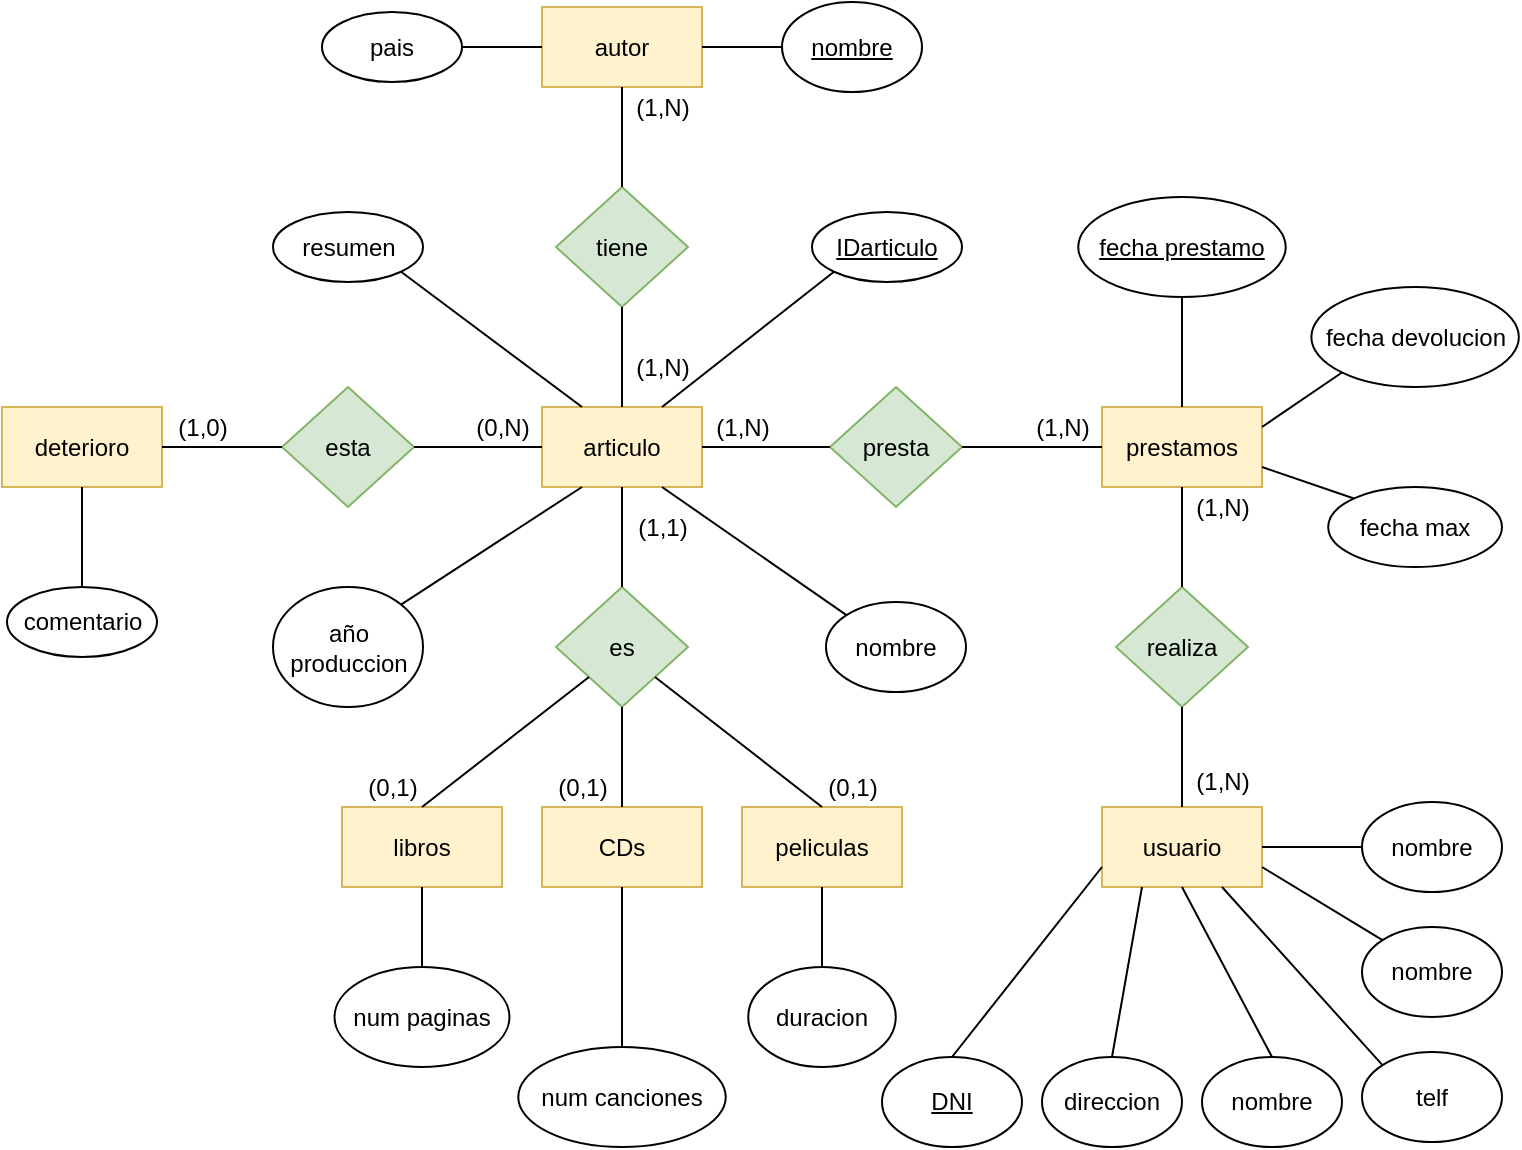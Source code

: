 <mxfile version="16.5.2" type="device"><diagram id="_MAlA2RmnO2orQ_3GlnM" name="Page-1"><mxGraphModel dx="1422" dy="762" grid="1" gridSize="10" guides="1" tooltips="1" connect="1" arrows="1" fold="1" page="1" pageScale="1" pageWidth="827" pageHeight="1169" math="0" shadow="0"><root><mxCell id="0"/><mxCell id="1" parent="0"/><mxCell id="9YCqcMfB-xSfRms97_gX-1" value="deterioro" style="rounded=0;whiteSpace=wrap;html=1;fillColor=#fff2cc;strokeColor=#d6b656;" vertex="1" parent="1"><mxGeometry x="34" y="242.5" width="80" height="40" as="geometry"/></mxCell><mxCell id="9YCqcMfB-xSfRms97_gX-2" value="articulo" style="rounded=0;whiteSpace=wrap;html=1;fillColor=#fff2cc;strokeColor=#d6b656;" vertex="1" parent="1"><mxGeometry x="304" y="242.5" width="80" height="40" as="geometry"/></mxCell><mxCell id="9YCqcMfB-xSfRms97_gX-3" value="autor" style="rounded=0;whiteSpace=wrap;html=1;fillColor=#fff2cc;strokeColor=#d6b656;" vertex="1" parent="1"><mxGeometry x="304" y="42.5" width="80" height="40" as="geometry"/></mxCell><mxCell id="9YCqcMfB-xSfRms97_gX-4" value="prestamos&lt;span style=&quot;color: rgba(0 , 0 , 0 , 0) ; font-family: monospace ; font-size: 0px&quot;&gt;%3CmxGraphModel%3E%3Croot%3E%3CmxCell%20id%3D%220%22%2F%3E%3CmxCell%20id%3D%221%22%20parent%3D%220%22%2F%3E%3CmxCell%20id%3D%222%22%20value%3D%22autor%22%20style%3D%22rounded%3D0%3BwhiteSpace%3Dwrap%3Bhtml%3D1%3B%22%20vertex%3D%221%22%20parent%3D%221%22%3E%3CmxGeometry%20x%3D%22320%22%20y%3D%2240%22%20width%3D%2280%22%20height%3D%2240%22%20as%3D%22geometry%22%2F%3E%3C%2FmxCell%3E%3C%2Froot%3E%3C%2FmxGraphModel%3E&lt;/span&gt;" style="rounded=0;whiteSpace=wrap;html=1;fillColor=#fff2cc;strokeColor=#d6b656;" vertex="1" parent="1"><mxGeometry x="584" y="242.5" width="80" height="40" as="geometry"/></mxCell><mxCell id="9YCqcMfB-xSfRms97_gX-5" value="libros" style="rounded=0;whiteSpace=wrap;html=1;fillColor=#fff2cc;strokeColor=#d6b656;" vertex="1" parent="1"><mxGeometry x="204" y="442.5" width="80" height="40" as="geometry"/></mxCell><mxCell id="9YCqcMfB-xSfRms97_gX-6" value="CDs" style="rounded=0;whiteSpace=wrap;html=1;fillColor=#fff2cc;strokeColor=#d6b656;" vertex="1" parent="1"><mxGeometry x="304" y="442.5" width="80" height="40" as="geometry"/></mxCell><mxCell id="9YCqcMfB-xSfRms97_gX-7" value="peliculas" style="rounded=0;whiteSpace=wrap;html=1;fillColor=#fff2cc;strokeColor=#d6b656;" vertex="1" parent="1"><mxGeometry x="404" y="442.5" width="80" height="40" as="geometry"/></mxCell><mxCell id="9YCqcMfB-xSfRms97_gX-8" value="usuario" style="rounded=0;whiteSpace=wrap;html=1;fillColor=#fff2cc;strokeColor=#d6b656;" vertex="1" parent="1"><mxGeometry x="584" y="442.5" width="80" height="40" as="geometry"/></mxCell><mxCell id="9YCqcMfB-xSfRms97_gX-9" value="esta" style="rhombus;whiteSpace=wrap;html=1;fillColor=#d5e8d4;strokeColor=#82b366;" vertex="1" parent="1"><mxGeometry x="174" y="232.5" width="66" height="60" as="geometry"/></mxCell><mxCell id="9YCqcMfB-xSfRms97_gX-10" value="pais" style="ellipse;whiteSpace=wrap;html=1;" vertex="1" parent="1"><mxGeometry x="194" y="45" width="70" height="35" as="geometry"/></mxCell><mxCell id="9YCqcMfB-xSfRms97_gX-11" value="&lt;u&gt;nombre&lt;/u&gt;" style="ellipse;whiteSpace=wrap;html=1;" vertex="1" parent="1"><mxGeometry x="424" y="40" width="70" height="45" as="geometry"/></mxCell><mxCell id="9YCqcMfB-xSfRms97_gX-12" value="tiene" style="rhombus;whiteSpace=wrap;html=1;fillColor=#d5e8d4;strokeColor=#82b366;" vertex="1" parent="1"><mxGeometry x="311" y="132.5" width="66" height="60" as="geometry"/></mxCell><mxCell id="9YCqcMfB-xSfRms97_gX-13" value="comentario" style="ellipse;whiteSpace=wrap;html=1;" vertex="1" parent="1"><mxGeometry x="36.5" y="332.5" width="75" height="35" as="geometry"/></mxCell><mxCell id="9YCqcMfB-xSfRms97_gX-14" value="resumen" style="ellipse;whiteSpace=wrap;html=1;" vertex="1" parent="1"><mxGeometry x="169.5" y="145" width="75" height="35" as="geometry"/></mxCell><mxCell id="9YCqcMfB-xSfRms97_gX-15" value="&lt;u&gt;IDarticulo&lt;/u&gt;" style="ellipse;whiteSpace=wrap;html=1;" vertex="1" parent="1"><mxGeometry x="439" y="145" width="75" height="35" as="geometry"/></mxCell><mxCell id="9YCqcMfB-xSfRms97_gX-16" value="es" style="rhombus;whiteSpace=wrap;html=1;fillColor=#d5e8d4;strokeColor=#82b366;" vertex="1" parent="1"><mxGeometry x="311" y="332.5" width="66" height="60" as="geometry"/></mxCell><mxCell id="9YCqcMfB-xSfRms97_gX-17" value="presta" style="rhombus;whiteSpace=wrap;html=1;fillColor=#d5e8d4;strokeColor=#82b366;" vertex="1" parent="1"><mxGeometry x="448" y="232.5" width="66" height="60" as="geometry"/></mxCell><mxCell id="9YCqcMfB-xSfRms97_gX-18" value="realiza" style="rhombus;whiteSpace=wrap;html=1;fillColor=#d5e8d4;strokeColor=#82b366;" vertex="1" parent="1"><mxGeometry x="591" y="332.5" width="66" height="60" as="geometry"/></mxCell><mxCell id="9YCqcMfB-xSfRms97_gX-19" value="" style="endArrow=none;html=1;rounded=0;entryX=0;entryY=0.5;entryDx=0;entryDy=0;exitX=1;exitY=0.5;exitDx=0;exitDy=0;" edge="1" parent="1" source="9YCqcMfB-xSfRms97_gX-1" target="9YCqcMfB-xSfRms97_gX-9"><mxGeometry width="50" height="50" relative="1" as="geometry"><mxPoint x="374" y="422.5" as="sourcePoint"/><mxPoint x="424" y="372.5" as="targetPoint"/></mxGeometry></mxCell><mxCell id="9YCqcMfB-xSfRms97_gX-20" value="" style="endArrow=none;html=1;rounded=0;entryX=0.5;entryY=0;entryDx=0;entryDy=0;exitX=0.5;exitY=1;exitDx=0;exitDy=0;" edge="1" parent="1" source="9YCqcMfB-xSfRms97_gX-1" target="9YCqcMfB-xSfRms97_gX-13"><mxGeometry width="50" height="50" relative="1" as="geometry"><mxPoint x="124" y="272.5" as="sourcePoint"/><mxPoint x="184" y="272.5" as="targetPoint"/></mxGeometry></mxCell><mxCell id="9YCqcMfB-xSfRms97_gX-21" value="" style="endArrow=none;html=1;rounded=0;entryX=1;entryY=0.5;entryDx=0;entryDy=0;exitX=0;exitY=0.5;exitDx=0;exitDy=0;" edge="1" parent="1" source="9YCqcMfB-xSfRms97_gX-2" target="9YCqcMfB-xSfRms97_gX-9"><mxGeometry width="50" height="50" relative="1" as="geometry"><mxPoint x="134" y="282.5" as="sourcePoint"/><mxPoint x="194" y="282.5" as="targetPoint"/></mxGeometry></mxCell><mxCell id="9YCqcMfB-xSfRms97_gX-22" value="" style="endArrow=none;html=1;rounded=0;entryX=0.5;entryY=0;entryDx=0;entryDy=0;exitX=0.5;exitY=1;exitDx=0;exitDy=0;" edge="1" parent="1" source="9YCqcMfB-xSfRms97_gX-12" target="9YCqcMfB-xSfRms97_gX-2"><mxGeometry width="50" height="50" relative="1" as="geometry"><mxPoint x="144" y="292.5" as="sourcePoint"/><mxPoint x="204" y="292.5" as="targetPoint"/></mxGeometry></mxCell><mxCell id="9YCqcMfB-xSfRms97_gX-23" value="" style="endArrow=none;html=1;rounded=0;entryX=0.25;entryY=0;entryDx=0;entryDy=0;exitX=1;exitY=1;exitDx=0;exitDy=0;" edge="1" parent="1" source="9YCqcMfB-xSfRms97_gX-14" target="9YCqcMfB-xSfRms97_gX-2"><mxGeometry width="50" height="50" relative="1" as="geometry"><mxPoint x="154" y="302.5" as="sourcePoint"/><mxPoint x="214" y="302.5" as="targetPoint"/></mxGeometry></mxCell><mxCell id="9YCqcMfB-xSfRms97_gX-24" value="" style="endArrow=none;html=1;rounded=0;entryX=0;entryY=1;entryDx=0;entryDy=0;exitX=0.75;exitY=0;exitDx=0;exitDy=0;" edge="1" parent="1" source="9YCqcMfB-xSfRms97_gX-2" target="9YCqcMfB-xSfRms97_gX-15"><mxGeometry width="50" height="50" relative="1" as="geometry"><mxPoint x="164" y="312.5" as="sourcePoint"/><mxPoint x="224" y="312.5" as="targetPoint"/></mxGeometry></mxCell><mxCell id="9YCqcMfB-xSfRms97_gX-25" value="" style="endArrow=none;html=1;rounded=0;entryX=0.5;entryY=1;entryDx=0;entryDy=0;exitX=0.5;exitY=0;exitDx=0;exitDy=0;" edge="1" parent="1" source="9YCqcMfB-xSfRms97_gX-12" target="9YCqcMfB-xSfRms97_gX-3"><mxGeometry width="50" height="50" relative="1" as="geometry"><mxPoint x="174" y="322.5" as="sourcePoint"/><mxPoint x="234" y="322.5" as="targetPoint"/></mxGeometry></mxCell><mxCell id="9YCqcMfB-xSfRms97_gX-26" value="" style="endArrow=none;html=1;rounded=0;entryX=1;entryY=0.5;entryDx=0;entryDy=0;exitX=0;exitY=0.5;exitDx=0;exitDy=0;" edge="1" parent="1" source="9YCqcMfB-xSfRms97_gX-3" target="9YCqcMfB-xSfRms97_gX-10"><mxGeometry width="50" height="50" relative="1" as="geometry"><mxPoint x="184" y="332.5" as="sourcePoint"/><mxPoint x="244" y="332.5" as="targetPoint"/></mxGeometry></mxCell><mxCell id="9YCqcMfB-xSfRms97_gX-27" value="" style="endArrow=none;html=1;rounded=0;entryX=0;entryY=0.5;entryDx=0;entryDy=0;exitX=1;exitY=0.5;exitDx=0;exitDy=0;" edge="1" parent="1" source="9YCqcMfB-xSfRms97_gX-3" target="9YCqcMfB-xSfRms97_gX-11"><mxGeometry width="50" height="50" relative="1" as="geometry"><mxPoint x="194" y="342.5" as="sourcePoint"/><mxPoint x="254" y="342.5" as="targetPoint"/></mxGeometry></mxCell><mxCell id="9YCqcMfB-xSfRms97_gX-28" value="" style="endArrow=none;html=1;rounded=0;entryX=0;entryY=0.5;entryDx=0;entryDy=0;exitX=1;exitY=0.5;exitDx=0;exitDy=0;" edge="1" parent="1" source="9YCqcMfB-xSfRms97_gX-2" target="9YCqcMfB-xSfRms97_gX-17"><mxGeometry width="50" height="50" relative="1" as="geometry"><mxPoint x="204" y="352.5" as="sourcePoint"/><mxPoint x="264" y="352.5" as="targetPoint"/></mxGeometry></mxCell><mxCell id="9YCqcMfB-xSfRms97_gX-29" value="" style="endArrow=none;html=1;rounded=0;entryX=0;entryY=0.5;entryDx=0;entryDy=0;exitX=1;exitY=0.5;exitDx=0;exitDy=0;" edge="1" parent="1" source="9YCqcMfB-xSfRms97_gX-17" target="9YCqcMfB-xSfRms97_gX-4"><mxGeometry width="50" height="50" relative="1" as="geometry"><mxPoint x="214" y="362.5" as="sourcePoint"/><mxPoint x="274" y="362.5" as="targetPoint"/></mxGeometry></mxCell><mxCell id="9YCqcMfB-xSfRms97_gX-30" value="" style="endArrow=none;html=1;rounded=0;entryX=0.5;entryY=1;entryDx=0;entryDy=0;" edge="1" parent="1" source="9YCqcMfB-xSfRms97_gX-16" target="9YCqcMfB-xSfRms97_gX-2"><mxGeometry width="50" height="50" relative="1" as="geometry"><mxPoint x="224" y="372.5" as="sourcePoint"/><mxPoint x="284" y="372.5" as="targetPoint"/></mxGeometry></mxCell><mxCell id="9YCqcMfB-xSfRms97_gX-31" value="" style="endArrow=none;html=1;rounded=0;entryX=0;entryY=1;entryDx=0;entryDy=0;exitX=0.5;exitY=0;exitDx=0;exitDy=0;" edge="1" parent="1" source="9YCqcMfB-xSfRms97_gX-5" target="9YCqcMfB-xSfRms97_gX-16"><mxGeometry width="50" height="50" relative="1" as="geometry"><mxPoint x="234" y="382.5" as="sourcePoint"/><mxPoint x="294" y="382.5" as="targetPoint"/></mxGeometry></mxCell><mxCell id="9YCqcMfB-xSfRms97_gX-32" value="" style="endArrow=none;html=1;rounded=0;entryX=0.5;entryY=1;entryDx=0;entryDy=0;exitX=0.5;exitY=0;exitDx=0;exitDy=0;" edge="1" parent="1" source="9YCqcMfB-xSfRms97_gX-6" target="9YCqcMfB-xSfRms97_gX-16"><mxGeometry width="50" height="50" relative="1" as="geometry"><mxPoint x="244" y="392.5" as="sourcePoint"/><mxPoint x="304" y="392.5" as="targetPoint"/></mxGeometry></mxCell><mxCell id="9YCqcMfB-xSfRms97_gX-33" value="" style="endArrow=none;html=1;rounded=0;entryX=1;entryY=1;entryDx=0;entryDy=0;exitX=0.5;exitY=0;exitDx=0;exitDy=0;" edge="1" parent="1" source="9YCqcMfB-xSfRms97_gX-7" target="9YCqcMfB-xSfRms97_gX-16"><mxGeometry width="50" height="50" relative="1" as="geometry"><mxPoint x="254" y="402.5" as="sourcePoint"/><mxPoint x="314" y="402.5" as="targetPoint"/></mxGeometry></mxCell><mxCell id="9YCqcMfB-xSfRms97_gX-34" value="año produccion" style="ellipse;whiteSpace=wrap;html=1;" vertex="1" parent="1"><mxGeometry x="169.5" y="332.5" width="75" height="60" as="geometry"/></mxCell><mxCell id="9YCqcMfB-xSfRms97_gX-35" value="nombre" style="ellipse;whiteSpace=wrap;html=1;" vertex="1" parent="1"><mxGeometry x="446" y="340" width="70" height="45" as="geometry"/></mxCell><mxCell id="9YCqcMfB-xSfRms97_gX-36" value="" style="endArrow=none;html=1;rounded=0;exitX=1;exitY=0;exitDx=0;exitDy=0;entryX=0.25;entryY=1;entryDx=0;entryDy=0;" edge="1" parent="1" source="9YCqcMfB-xSfRms97_gX-34" target="9YCqcMfB-xSfRms97_gX-2"><mxGeometry width="50" height="50" relative="1" as="geometry"><mxPoint x="218.22" y="350.22" as="sourcePoint"/><mxPoint x="314" y="312.5" as="targetPoint"/></mxGeometry></mxCell><mxCell id="9YCqcMfB-xSfRms97_gX-37" value="" style="endArrow=none;html=1;rounded=0;entryX=0;entryY=0;entryDx=0;entryDy=0;exitX=0.75;exitY=1;exitDx=0;exitDy=0;" edge="1" parent="1" source="9YCqcMfB-xSfRms97_gX-2" target="9YCqcMfB-xSfRms97_gX-35"><mxGeometry width="50" height="50" relative="1" as="geometry"><mxPoint x="384" y="262.5" as="sourcePoint"/><mxPoint x="469.778" y="194.778" as="targetPoint"/></mxGeometry></mxCell><mxCell id="9YCqcMfB-xSfRms97_gX-38" value="num paginas" style="ellipse;whiteSpace=wrap;html=1;" vertex="1" parent="1"><mxGeometry x="200.25" y="522.5" width="87.5" height="50" as="geometry"/></mxCell><mxCell id="9YCqcMfB-xSfRms97_gX-40" value="num canciones" style="ellipse;whiteSpace=wrap;html=1;" vertex="1" parent="1"><mxGeometry x="292.13" y="562.5" width="103.75" height="50" as="geometry"/></mxCell><mxCell id="9YCqcMfB-xSfRms97_gX-41" value="duracion" style="ellipse;whiteSpace=wrap;html=1;" vertex="1" parent="1"><mxGeometry x="407.13" y="522.5" width="73.75" height="50" as="geometry"/></mxCell><mxCell id="9YCqcMfB-xSfRms97_gX-42" value="" style="endArrow=none;html=1;rounded=0;entryX=0.5;entryY=1;entryDx=0;entryDy=0;exitX=0.5;exitY=0;exitDx=0;exitDy=0;" edge="1" parent="1" source="9YCqcMfB-xSfRms97_gX-38" target="9YCqcMfB-xSfRms97_gX-5"><mxGeometry width="50" height="50" relative="1" as="geometry"><mxPoint x="354" y="452.5" as="sourcePoint"/><mxPoint x="354" y="402.5" as="targetPoint"/></mxGeometry></mxCell><mxCell id="9YCqcMfB-xSfRms97_gX-43" value="" style="endArrow=none;html=1;rounded=0;entryX=0.5;entryY=1;entryDx=0;entryDy=0;exitX=0.5;exitY=0;exitDx=0;exitDy=0;" edge="1" parent="1" source="9YCqcMfB-xSfRms97_gX-40" target="9YCqcMfB-xSfRms97_gX-6"><mxGeometry width="50" height="50" relative="1" as="geometry"><mxPoint x="364" y="462.5" as="sourcePoint"/><mxPoint x="364" y="412.5" as="targetPoint"/></mxGeometry></mxCell><mxCell id="9YCqcMfB-xSfRms97_gX-44" value="" style="endArrow=none;html=1;rounded=0;entryX=0.5;entryY=1;entryDx=0;entryDy=0;exitX=0.5;exitY=0;exitDx=0;exitDy=0;" edge="1" parent="1" source="9YCqcMfB-xSfRms97_gX-41" target="9YCqcMfB-xSfRms97_gX-7"><mxGeometry width="50" height="50" relative="1" as="geometry"><mxPoint x="374" y="472.5" as="sourcePoint"/><mxPoint x="374" y="422.5" as="targetPoint"/></mxGeometry></mxCell><mxCell id="9YCqcMfB-xSfRms97_gX-45" value="" style="endArrow=none;html=1;rounded=0;entryX=0.5;entryY=1;entryDx=0;entryDy=0;exitX=0.5;exitY=0;exitDx=0;exitDy=0;" edge="1" parent="1" source="9YCqcMfB-xSfRms97_gX-8" target="9YCqcMfB-xSfRms97_gX-18"><mxGeometry width="50" height="50" relative="1" as="geometry"><mxPoint x="384" y="482.5" as="sourcePoint"/><mxPoint x="384" y="432.5" as="targetPoint"/></mxGeometry></mxCell><mxCell id="9YCqcMfB-xSfRms97_gX-46" value="direccion" style="ellipse;whiteSpace=wrap;html=1;" vertex="1" parent="1"><mxGeometry x="554" y="567.5" width="70" height="45" as="geometry"/></mxCell><mxCell id="9YCqcMfB-xSfRms97_gX-47" value="&lt;u&gt;DNI&lt;/u&gt;" style="ellipse;whiteSpace=wrap;html=1;" vertex="1" parent="1"><mxGeometry x="474" y="567.5" width="70" height="45" as="geometry"/></mxCell><mxCell id="9YCqcMfB-xSfRms97_gX-48" value="nombre" style="ellipse;whiteSpace=wrap;html=1;" vertex="1" parent="1"><mxGeometry x="634" y="567.5" width="70" height="45" as="geometry"/></mxCell><mxCell id="9YCqcMfB-xSfRms97_gX-49" value="nombre" style="ellipse;whiteSpace=wrap;html=1;" vertex="1" parent="1"><mxGeometry x="714" y="440" width="70" height="45" as="geometry"/></mxCell><mxCell id="9YCqcMfB-xSfRms97_gX-50" value="telf" style="ellipse;whiteSpace=wrap;html=1;" vertex="1" parent="1"><mxGeometry x="714" y="565" width="70" height="45" as="geometry"/></mxCell><mxCell id="9YCqcMfB-xSfRms97_gX-51" value="nombre" style="ellipse;whiteSpace=wrap;html=1;" vertex="1" parent="1"><mxGeometry x="714" y="502.5" width="70" height="45" as="geometry"/></mxCell><mxCell id="9YCqcMfB-xSfRms97_gX-52" value="" style="endArrow=none;html=1;rounded=0;entryX=0.5;entryY=0;entryDx=0;entryDy=0;exitX=0;exitY=0.75;exitDx=0;exitDy=0;" edge="1" parent="1" source="9YCqcMfB-xSfRms97_gX-8" target="9YCqcMfB-xSfRms97_gX-47"><mxGeometry width="50" height="50" relative="1" as="geometry"><mxPoint x="524" y="272.5" as="sourcePoint"/><mxPoint x="594" y="272.5" as="targetPoint"/></mxGeometry></mxCell><mxCell id="9YCqcMfB-xSfRms97_gX-53" value="" style="endArrow=none;html=1;rounded=0;entryX=0.25;entryY=1;entryDx=0;entryDy=0;exitX=0.5;exitY=0;exitDx=0;exitDy=0;" edge="1" parent="1" source="9YCqcMfB-xSfRms97_gX-46" target="9YCqcMfB-xSfRms97_gX-8"><mxGeometry width="50" height="50" relative="1" as="geometry"><mxPoint x="534" y="282.5" as="sourcePoint"/><mxPoint x="604" y="282.5" as="targetPoint"/></mxGeometry></mxCell><mxCell id="9YCqcMfB-xSfRms97_gX-54" value="" style="endArrow=none;html=1;rounded=0;entryX=0.5;entryY=1;entryDx=0;entryDy=0;exitX=0.5;exitY=0;exitDx=0;exitDy=0;" edge="1" parent="1" source="9YCqcMfB-xSfRms97_gX-48" target="9YCqcMfB-xSfRms97_gX-8"><mxGeometry width="50" height="50" relative="1" as="geometry"><mxPoint x="544" y="292.5" as="sourcePoint"/><mxPoint x="614" y="292.5" as="targetPoint"/></mxGeometry></mxCell><mxCell id="9YCqcMfB-xSfRms97_gX-55" value="" style="endArrow=none;html=1;rounded=0;entryX=0.75;entryY=1;entryDx=0;entryDy=0;exitX=0;exitY=0;exitDx=0;exitDy=0;" edge="1" parent="1" source="9YCqcMfB-xSfRms97_gX-50" target="9YCqcMfB-xSfRms97_gX-8"><mxGeometry width="50" height="50" relative="1" as="geometry"><mxPoint x="554" y="302.5" as="sourcePoint"/><mxPoint x="624" y="302.5" as="targetPoint"/></mxGeometry></mxCell><mxCell id="9YCqcMfB-xSfRms97_gX-56" value="" style="endArrow=none;html=1;rounded=0;entryX=0;entryY=0;entryDx=0;entryDy=0;exitX=1;exitY=0.75;exitDx=0;exitDy=0;" edge="1" parent="1" source="9YCqcMfB-xSfRms97_gX-8" target="9YCqcMfB-xSfRms97_gX-51"><mxGeometry width="50" height="50" relative="1" as="geometry"><mxPoint x="564" y="312.5" as="sourcePoint"/><mxPoint x="634" y="312.5" as="targetPoint"/></mxGeometry></mxCell><mxCell id="9YCqcMfB-xSfRms97_gX-57" value="" style="endArrow=none;html=1;rounded=0;entryX=0;entryY=0.5;entryDx=0;entryDy=0;exitX=1;exitY=0.5;exitDx=0;exitDy=0;" edge="1" parent="1" source="9YCqcMfB-xSfRms97_gX-8" target="9YCqcMfB-xSfRms97_gX-49"><mxGeometry width="50" height="50" relative="1" as="geometry"><mxPoint x="574" y="322.5" as="sourcePoint"/><mxPoint x="644" y="322.5" as="targetPoint"/></mxGeometry></mxCell><mxCell id="9YCqcMfB-xSfRms97_gX-58" value="&lt;u&gt;fecha prestamo&lt;/u&gt;" style="ellipse;whiteSpace=wrap;html=1;" vertex="1" parent="1"><mxGeometry x="572.12" y="137.5" width="103.75" height="50" as="geometry"/></mxCell><mxCell id="9YCqcMfB-xSfRms97_gX-59" value="fecha devolucion" style="ellipse;whiteSpace=wrap;html=1;" vertex="1" parent="1"><mxGeometry x="688.68" y="182.5" width="103.75" height="50" as="geometry"/></mxCell><mxCell id="9YCqcMfB-xSfRms97_gX-60" value="fecha max" style="ellipse;whiteSpace=wrap;html=1;" vertex="1" parent="1"><mxGeometry x="697.11" y="282.5" width="86.88" height="40" as="geometry"/></mxCell><mxCell id="9YCqcMfB-xSfRms97_gX-61" value="" style="endArrow=none;html=1;rounded=0;entryX=0.5;entryY=1;entryDx=0;entryDy=0;exitX=0.5;exitY=0;exitDx=0;exitDy=0;" edge="1" parent="1" source="9YCqcMfB-xSfRms97_gX-4" target="9YCqcMfB-xSfRms97_gX-58"><mxGeometry width="50" height="50" relative="1" as="geometry"><mxPoint x="674" y="472.5" as="sourcePoint"/><mxPoint x="724" y="472.5" as="targetPoint"/></mxGeometry></mxCell><mxCell id="9YCqcMfB-xSfRms97_gX-62" value="" style="endArrow=none;html=1;rounded=0;entryX=0;entryY=1;entryDx=0;entryDy=0;exitX=1;exitY=0.25;exitDx=0;exitDy=0;" edge="1" parent="1" source="9YCqcMfB-xSfRms97_gX-4" target="9YCqcMfB-xSfRms97_gX-59"><mxGeometry width="50" height="50" relative="1" as="geometry"><mxPoint x="634" y="252.5" as="sourcePoint"/><mxPoint x="633.995" y="197.5" as="targetPoint"/></mxGeometry></mxCell><mxCell id="9YCqcMfB-xSfRms97_gX-63" value="" style="endArrow=none;html=1;rounded=0;entryX=0;entryY=0;entryDx=0;entryDy=0;exitX=1;exitY=0.75;exitDx=0;exitDy=0;" edge="1" parent="1" source="9YCqcMfB-xSfRms97_gX-4" target="9YCqcMfB-xSfRms97_gX-60"><mxGeometry width="50" height="50" relative="1" as="geometry"><mxPoint x="644" y="262.5" as="sourcePoint"/><mxPoint x="643.995" y="207.5" as="targetPoint"/></mxGeometry></mxCell><mxCell id="9YCqcMfB-xSfRms97_gX-64" value="(1,0)" style="text;html=1;align=center;verticalAlign=middle;resizable=0;points=[];autosize=1;strokeColor=none;fillColor=none;" vertex="1" parent="1"><mxGeometry x="114" y="242.5" width="40" height="20" as="geometry"/></mxCell><mxCell id="9YCqcMfB-xSfRms97_gX-66" value="(0,N)" style="text;html=1;align=center;verticalAlign=middle;resizable=0;points=[];autosize=1;strokeColor=none;fillColor=none;" vertex="1" parent="1"><mxGeometry x="264" y="242.5" width="40" height="20" as="geometry"/></mxCell><mxCell id="9YCqcMfB-xSfRms97_gX-67" value="(1,N)" style="text;html=1;align=center;verticalAlign=middle;resizable=0;points=[];autosize=1;strokeColor=none;fillColor=none;" vertex="1" parent="1"><mxGeometry x="344" y="82.5" width="40" height="20" as="geometry"/></mxCell><mxCell id="9YCqcMfB-xSfRms97_gX-68" value="(1,N)" style="text;html=1;align=center;verticalAlign=middle;resizable=0;points=[];autosize=1;strokeColor=none;fillColor=none;" vertex="1" parent="1"><mxGeometry x="344" y="212.5" width="40" height="20" as="geometry"/></mxCell><mxCell id="9YCqcMfB-xSfRms97_gX-69" value="(1,N)" style="text;html=1;align=center;verticalAlign=middle;resizable=0;points=[];autosize=1;strokeColor=none;fillColor=none;" vertex="1" parent="1"><mxGeometry x="384" y="242.5" width="40" height="20" as="geometry"/></mxCell><mxCell id="9YCqcMfB-xSfRms97_gX-70" value="(1,1)" style="text;html=1;align=center;verticalAlign=middle;resizable=0;points=[];autosize=1;strokeColor=none;fillColor=none;" vertex="1" parent="1"><mxGeometry x="344" y="292.5" width="40" height="20" as="geometry"/></mxCell><mxCell id="9YCqcMfB-xSfRms97_gX-71" value="(0,1)" style="text;html=1;align=center;verticalAlign=middle;resizable=0;points=[];autosize=1;strokeColor=none;fillColor=none;" vertex="1" parent="1"><mxGeometry x="209" y="422.5" width="40" height="20" as="geometry"/></mxCell><mxCell id="9YCqcMfB-xSfRms97_gX-72" value="(0,1)" style="text;html=1;align=center;verticalAlign=middle;resizable=0;points=[];autosize=1;strokeColor=none;fillColor=none;" vertex="1" parent="1"><mxGeometry x="304" y="422.5" width="40" height="20" as="geometry"/></mxCell><mxCell id="9YCqcMfB-xSfRms97_gX-73" value="(0,1)" style="text;html=1;align=center;verticalAlign=middle;resizable=0;points=[];autosize=1;strokeColor=none;fillColor=none;" vertex="1" parent="1"><mxGeometry x="439" y="422.5" width="40" height="20" as="geometry"/></mxCell><mxCell id="9YCqcMfB-xSfRms97_gX-74" value="(1,N)" style="text;html=1;align=center;verticalAlign=middle;resizable=0;points=[];autosize=1;strokeColor=none;fillColor=none;" vertex="1" parent="1"><mxGeometry x="544" y="242.5" width="40" height="20" as="geometry"/></mxCell><mxCell id="9YCqcMfB-xSfRms97_gX-76" value="(1,N)" style="text;html=1;align=center;verticalAlign=middle;resizable=0;points=[];autosize=1;strokeColor=none;fillColor=none;" vertex="1" parent="1"><mxGeometry x="624" y="282.5" width="40" height="20" as="geometry"/></mxCell><mxCell id="9YCqcMfB-xSfRms97_gX-77" value="" style="endArrow=none;html=1;rounded=0;exitX=0.5;exitY=0;exitDx=0;exitDy=0;entryX=0.5;entryY=1;entryDx=0;entryDy=0;" edge="1" parent="1" source="9YCqcMfB-xSfRms97_gX-18" target="9YCqcMfB-xSfRms97_gX-4"><mxGeometry width="50" height="50" relative="1" as="geometry"><mxPoint x="634" y="452.5" as="sourcePoint"/><mxPoint x="590" y="300" as="targetPoint"/></mxGeometry></mxCell><mxCell id="9YCqcMfB-xSfRms97_gX-79" value="(1,N)" style="text;html=1;align=center;verticalAlign=middle;resizable=0;points=[];autosize=1;strokeColor=none;fillColor=none;" vertex="1" parent="1"><mxGeometry x="624" y="420" width="40" height="20" as="geometry"/></mxCell></root></mxGraphModel></diagram></mxfile>